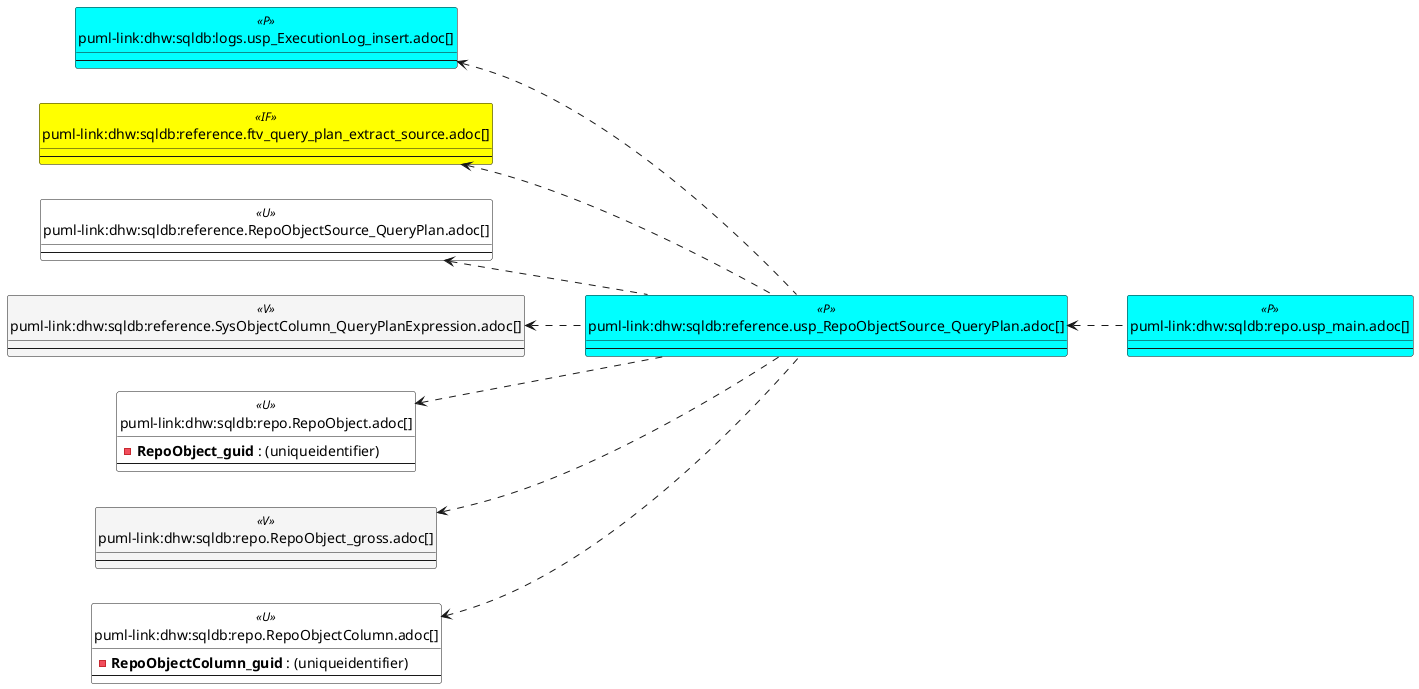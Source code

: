 @startuml
left to right direction
'top to bottom direction
hide circle
'avoide "." issues:
set namespaceSeparator none


skinparam class {
  BackgroundColor White
  BackgroundColor<<FN>> Yellow
  BackgroundColor<<FS>> Yellow
  BackgroundColor<<FT>> LightGray
  BackgroundColor<<IF>> Yellow
  BackgroundColor<<IS>> Yellow
  BackgroundColor<<P>> Aqua
  BackgroundColor<<PC>> Aqua
  BackgroundColor<<SN>> Yellow
  BackgroundColor<<SO>> SlateBlue
  BackgroundColor<<TF>> LightGray
  BackgroundColor<<TR>> Tomato
  BackgroundColor<<U>> White
  BackgroundColor<<V>> WhiteSmoke
  BackgroundColor<<X>> Aqua
  BackgroundColor<<external>> AliceBlue
}


entity "puml-link:dhw:sqldb:logs.usp_ExecutionLog_insert.adoc[]" as logs.usp_ExecutionLog_insert << P >> {
  --
}

entity "puml-link:dhw:sqldb:reference.ftv_query_plan_extract_source.adoc[]" as reference.ftv_query_plan_extract_source << IF >> {
  --
}

entity "puml-link:dhw:sqldb:reference.RepoObjectSource_QueryPlan.adoc[]" as reference.RepoObjectSource_QueryPlan << U >> {
  --
}

entity "puml-link:dhw:sqldb:reference.SysObjectColumn_QueryPlanExpression.adoc[]" as reference.SysObjectColumn_QueryPlanExpression << V >> {
  --
}

entity "puml-link:dhw:sqldb:reference.usp_RepoObjectSource_QueryPlan.adoc[]" as reference.usp_RepoObjectSource_QueryPlan << P >> {
  --
}

entity "puml-link:dhw:sqldb:repo.RepoObject.adoc[]" as repo.RepoObject << U >> {
  - **RepoObject_guid** : (uniqueidentifier)
  --
}

entity "puml-link:dhw:sqldb:repo.RepoObject_gross.adoc[]" as repo.RepoObject_gross << V >> {
  --
}

entity "puml-link:dhw:sqldb:repo.RepoObjectColumn.adoc[]" as repo.RepoObjectColumn << U >> {
  - **RepoObjectColumn_guid** : (uniqueidentifier)
  --
}

entity "puml-link:dhw:sqldb:repo.usp_main.adoc[]" as repo.usp_main << P >> {
  --
}

logs.usp_ExecutionLog_insert <.. reference.usp_RepoObjectSource_QueryPlan
reference.ftv_query_plan_extract_source <.. reference.usp_RepoObjectSource_QueryPlan
reference.RepoObjectSource_QueryPlan <.. reference.usp_RepoObjectSource_QueryPlan
reference.SysObjectColumn_QueryPlanExpression <.. reference.usp_RepoObjectSource_QueryPlan
reference.usp_RepoObjectSource_QueryPlan <.. repo.usp_main
repo.RepoObject <.. reference.usp_RepoObjectSource_QueryPlan
repo.RepoObject_gross <.. reference.usp_RepoObjectSource_QueryPlan
repo.RepoObjectColumn <.. reference.usp_RepoObjectSource_QueryPlan
@enduml

